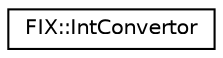 digraph "Graphical Class Hierarchy"
{
  edge [fontname="Helvetica",fontsize="10",labelfontname="Helvetica",labelfontsize="10"];
  node [fontname="Helvetica",fontsize="10",shape=record];
  rankdir="LR";
  Node0 [label="FIX::IntConvertor",height=0.2,width=0.4,color="black", fillcolor="white", style="filled",URL="$struct_f_i_x_1_1_int_convertor.html",tooltip="Converts integer to/from a string. "];
}
